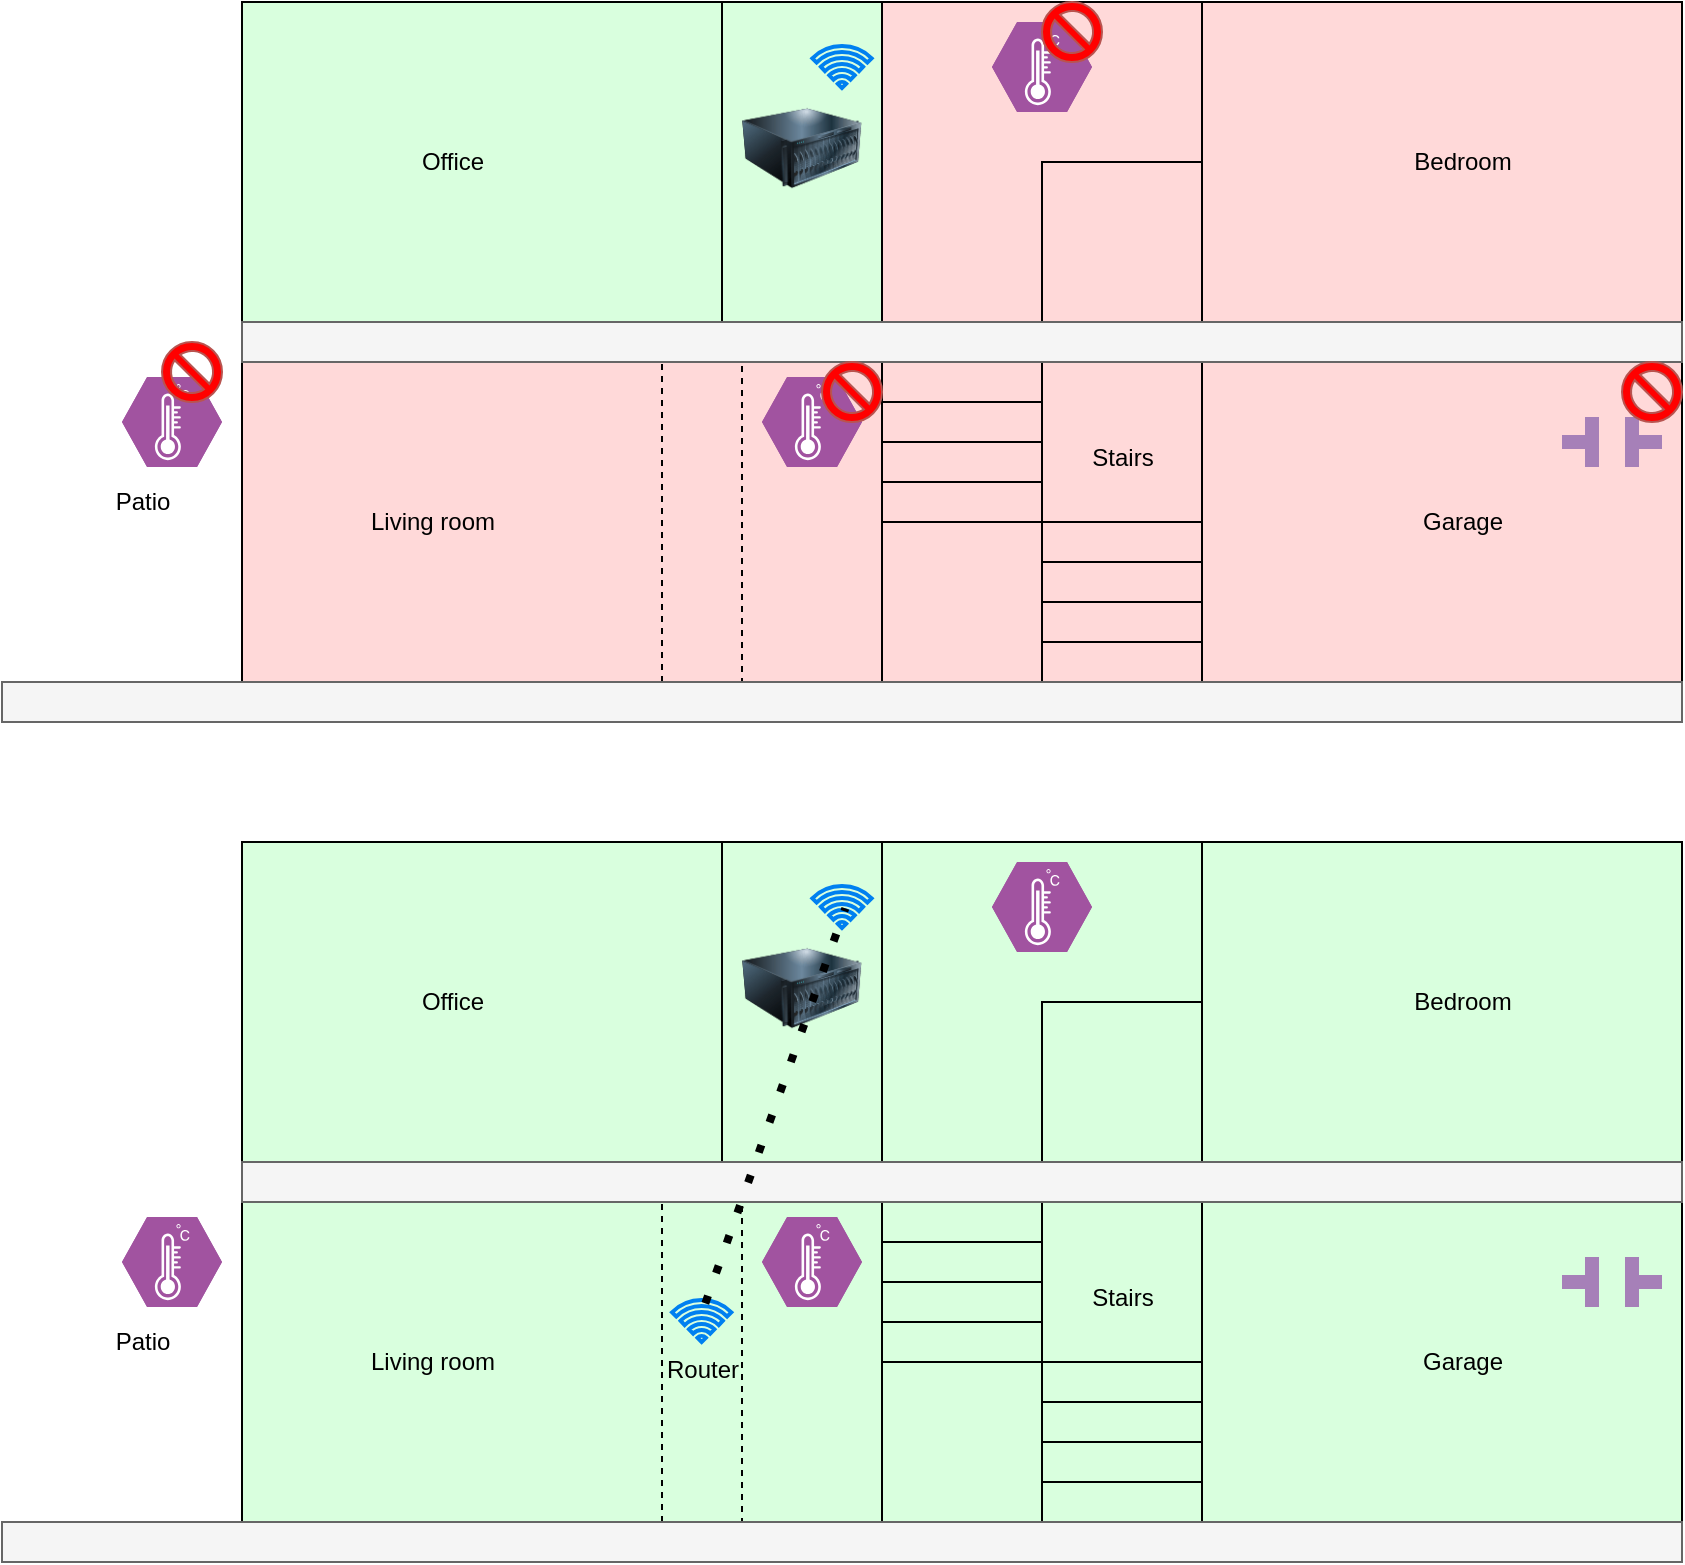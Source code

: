 <mxfile version="15.7.3" type="device"><diagram id="mrCY3pdRTJSbkosbon57" name="Page-1"><mxGraphModel dx="1185" dy="721" grid="1" gridSize="10" guides="1" tooltips="1" connect="1" arrows="1" fold="1" page="0" pageScale="1" pageWidth="850" pageHeight="1100" math="0" shadow="0"><root><mxCell id="0"/><mxCell id="1" parent="0"/><mxCell id="XnxTbvLC11wEhBSx7nWv-3" value="" style="rounded=0;whiteSpace=wrap;html=1;fillColor=#FFD9D9;" vertex="1" parent="1"><mxGeometry x="480" y="260" width="160" height="160" as="geometry"/></mxCell><mxCell id="XnxTbvLC11wEhBSx7nWv-6" value="" style="rounded=0;whiteSpace=wrap;html=1;fillColor=#FFD9D9;" vertex="1" parent="1"><mxGeometry x="160" y="440" width="480" height="160" as="geometry"/></mxCell><mxCell id="XnxTbvLC11wEhBSx7nWv-17" value="" style="rounded=0;whiteSpace=wrap;html=1;fillColor=#FFD9D9;" vertex="1" parent="1"><mxGeometry x="480" y="440" width="160" height="160" as="geometry"/></mxCell><mxCell id="XnxTbvLC11wEhBSx7nWv-1" value="" style="rounded=0;whiteSpace=wrap;html=1;fillColor=#D9FFDE;" vertex="1" parent="1"><mxGeometry x="160" y="260" width="320" height="160" as="geometry"/></mxCell><mxCell id="XnxTbvLC11wEhBSx7nWv-2" value="" style="rounded=0;whiteSpace=wrap;html=1;fillColor=#D9FFDE;" vertex="1" parent="1"><mxGeometry x="400" y="260" width="80" height="160" as="geometry"/></mxCell><mxCell id="XnxTbvLC11wEhBSx7nWv-4" value="" style="rounded=0;whiteSpace=wrap;html=1;fillColor=#FFD9D9;" vertex="1" parent="1"><mxGeometry x="640" y="260" width="240" height="160" as="geometry"/></mxCell><mxCell id="XnxTbvLC11wEhBSx7nWv-5" value="" style="rounded=0;whiteSpace=wrap;html=1;fillColor=#FFD9D9;" vertex="1" parent="1"><mxGeometry x="640" y="440" width="240" height="160" as="geometry"/></mxCell><mxCell id="XnxTbvLC11wEhBSx7nWv-7" value="" style="rounded=0;whiteSpace=wrap;html=1;fillColor=none;dashed=1;" vertex="1" parent="1"><mxGeometry x="370" y="440" width="40" height="160" as="geometry"/></mxCell><mxCell id="XnxTbvLC11wEhBSx7nWv-8" value="" style="rounded=0;whiteSpace=wrap;html=1;fillColor=none;" vertex="1" parent="1"><mxGeometry x="480" y="440" width="80" height="20" as="geometry"/></mxCell><mxCell id="XnxTbvLC11wEhBSx7nWv-10" value="" style="rounded=0;whiteSpace=wrap;html=1;fillColor=none;" vertex="1" parent="1"><mxGeometry x="480" y="460" width="80" height="20" as="geometry"/></mxCell><mxCell id="XnxTbvLC11wEhBSx7nWv-11" value="" style="rounded=0;whiteSpace=wrap;html=1;fillColor=none;" vertex="1" parent="1"><mxGeometry x="480" y="480" width="80" height="20" as="geometry"/></mxCell><mxCell id="XnxTbvLC11wEhBSx7nWv-12" value="" style="rounded=0;whiteSpace=wrap;html=1;fillColor=none;" vertex="1" parent="1"><mxGeometry x="480" y="500" width="80" height="20" as="geometry"/></mxCell><mxCell id="XnxTbvLC11wEhBSx7nWv-13" value="" style="rounded=0;whiteSpace=wrap;html=1;fillColor=none;" vertex="1" parent="1"><mxGeometry x="560" y="520" width="80" height="20" as="geometry"/></mxCell><mxCell id="XnxTbvLC11wEhBSx7nWv-14" value="" style="rounded=0;whiteSpace=wrap;html=1;fillColor=none;" vertex="1" parent="1"><mxGeometry x="560" y="540" width="80" height="20" as="geometry"/></mxCell><mxCell id="XnxTbvLC11wEhBSx7nWv-15" value="" style="rounded=0;whiteSpace=wrap;html=1;fillColor=none;" vertex="1" parent="1"><mxGeometry x="560" y="560" width="80" height="20" as="geometry"/></mxCell><mxCell id="XnxTbvLC11wEhBSx7nWv-16" value="" style="rounded=0;whiteSpace=wrap;html=1;fillColor=none;" vertex="1" parent="1"><mxGeometry x="560" y="580" width="80" height="20" as="geometry"/></mxCell><mxCell id="XnxTbvLC11wEhBSx7nWv-18" value="Stairs" style="text;html=1;align=center;verticalAlign=middle;resizable=0;points=[];autosize=1;strokeColor=none;fillColor=none;" vertex="1" parent="1"><mxGeometry x="575" y="478" width="50" height="20" as="geometry"/></mxCell><mxCell id="XnxTbvLC11wEhBSx7nWv-19" value="Office" style="text;html=1;align=center;verticalAlign=middle;resizable=0;points=[];autosize=1;strokeColor=none;fillColor=none;" vertex="1" parent="1"><mxGeometry x="240" y="330" width="50" height="20" as="geometry"/></mxCell><mxCell id="XnxTbvLC11wEhBSx7nWv-20" value="Living room" style="text;html=1;align=center;verticalAlign=middle;resizable=0;points=[];autosize=1;strokeColor=none;fillColor=none;" vertex="1" parent="1"><mxGeometry x="215" y="510" width="80" height="20" as="geometry"/></mxCell><mxCell id="XnxTbvLC11wEhBSx7nWv-21" value="Patio" style="text;html=1;align=center;verticalAlign=middle;resizable=0;points=[];autosize=1;strokeColor=none;fillColor=none;" vertex="1" parent="1"><mxGeometry x="90" y="500" width="40" height="20" as="geometry"/></mxCell><mxCell id="XnxTbvLC11wEhBSx7nWv-22" value="Garage" style="text;html=1;align=center;verticalAlign=middle;resizable=0;points=[];autosize=1;strokeColor=none;fillColor=none;" vertex="1" parent="1"><mxGeometry x="740" y="510" width="60" height="20" as="geometry"/></mxCell><mxCell id="XnxTbvLC11wEhBSx7nWv-23" value="Bedroom" style="text;html=1;align=center;verticalAlign=middle;resizable=0;points=[];autosize=1;strokeColor=none;fillColor=none;" vertex="1" parent="1"><mxGeometry x="740" y="330" width="60" height="20" as="geometry"/></mxCell><mxCell id="XnxTbvLC11wEhBSx7nWv-27" value="" style="verticalLabelPosition=bottom;sketch=0;html=1;fillColor=#A153A0;strokeColor=#ffffff;verticalAlign=top;align=center;points=[[0,0.5,0],[0.125,0.25,0],[0.25,0,0],[0.5,0,0],[0.75,0,0],[0.875,0.25,0],[1,0.5,0],[0.875,0.75,0],[0.75,1,0],[0.5,1,0],[0.125,0.75,0]];pointerEvents=1;shape=mxgraph.cisco_safe.compositeIcon;bgIcon=mxgraph.cisco_safe.design.blank_device;resIcon=mxgraph.cisco_safe.design.sensor;fontColor=default;" vertex="1" parent="1"><mxGeometry x="420" y="447.5" width="50" height="45" as="geometry"/></mxCell><mxCell id="XnxTbvLC11wEhBSx7nWv-28" value="" style="verticalLabelPosition=bottom;sketch=0;html=1;fillColor=#A153A0;strokeColor=#ffffff;verticalAlign=top;align=center;points=[[0,0.5,0],[0.125,0.25,0],[0.25,0,0],[0.5,0,0],[0.75,0,0],[0.875,0.25,0],[1,0.5,0],[0.875,0.75,0],[0.75,1,0],[0.5,1,0],[0.125,0.75,0]];pointerEvents=1;shape=mxgraph.cisco_safe.compositeIcon;bgIcon=mxgraph.cisco_safe.design.blank_device;resIcon=mxgraph.cisco_safe.design.sensor;fontColor=default;" vertex="1" parent="1"><mxGeometry x="100" y="447.5" width="50" height="45" as="geometry"/></mxCell><mxCell id="XnxTbvLC11wEhBSx7nWv-29" value="" style="verticalLabelPosition=bottom;sketch=0;html=1;fillColor=#A153A0;strokeColor=#ffffff;verticalAlign=top;align=center;points=[[0,0.5,0],[0.125,0.25,0],[0.25,0,0],[0.5,0,0],[0.75,0,0],[0.875,0.25,0],[1,0.5,0],[0.875,0.75,0],[0.75,1,0],[0.5,1,0],[0.125,0.75,0]];pointerEvents=1;shape=mxgraph.cisco_safe.compositeIcon;bgIcon=mxgraph.cisco_safe.design.blank_device;resIcon=mxgraph.cisco_safe.design.sensor;fontColor=default;" vertex="1" parent="1"><mxGeometry x="535" y="270" width="50" height="45" as="geometry"/></mxCell><mxCell id="XnxTbvLC11wEhBSx7nWv-30" value="" style="rounded=0;whiteSpace=wrap;html=1;fillColor=#FFD9D9;" vertex="1" parent="1"><mxGeometry x="560" y="340" width="80" height="80" as="geometry"/></mxCell><mxCell id="XnxTbvLC11wEhBSx7nWv-31" value="" style="pointerEvents=1;verticalLabelPosition=bottom;shadow=0;dashed=0;align=center;html=1;verticalAlign=top;shape=mxgraph.electrical.plc_ladder.contact;fillColor=default;strokeColor=#A680B8;strokeWidth=7;" vertex="1" parent="1"><mxGeometry x="820" y="467.5" width="50" height="25" as="geometry"/></mxCell><mxCell id="XnxTbvLC11wEhBSx7nWv-33" value="" style="image;html=1;image=img/lib/clip_art/computers/Server_128x128.png;fontColor=default;strokeColor=#A680B8;strokeWidth=7;fillColor=default;" vertex="1" parent="1"><mxGeometry x="410" y="303" width="60" height="60" as="geometry"/></mxCell><mxCell id="XnxTbvLC11wEhBSx7nWv-34" value="" style="rounded=0;whiteSpace=wrap;html=1;fontColor=#333333;strokeColor=#666666;strokeWidth=1;fillColor=#f5f5f5;" vertex="1" parent="1"><mxGeometry x="160" y="420" width="720" height="20" as="geometry"/></mxCell><mxCell id="XnxTbvLC11wEhBSx7nWv-35" value="" style="verticalLabelPosition=bottom;verticalAlign=top;html=1;shape=mxgraph.basic.no_symbol;strokeColor=#b85450;strokeWidth=1;fillColor=#FF0000;" vertex="1" parent="1"><mxGeometry x="120" y="430" width="30" height="30" as="geometry"/></mxCell><mxCell id="XnxTbvLC11wEhBSx7nWv-36" value="" style="verticalLabelPosition=bottom;verticalAlign=top;html=1;shape=mxgraph.basic.no_symbol;strokeColor=#b85450;strokeWidth=1;fillColor=#FF0000;" vertex="1" parent="1"><mxGeometry x="450" y="440" width="30" height="30" as="geometry"/></mxCell><mxCell id="XnxTbvLC11wEhBSx7nWv-37" value="" style="verticalLabelPosition=bottom;verticalAlign=top;html=1;shape=mxgraph.basic.no_symbol;strokeColor=#b85450;strokeWidth=1;fillColor=#FF0000;" vertex="1" parent="1"><mxGeometry x="560" y="260" width="30" height="30" as="geometry"/></mxCell><mxCell id="XnxTbvLC11wEhBSx7nWv-38" value="" style="verticalLabelPosition=bottom;verticalAlign=top;html=1;shape=mxgraph.basic.no_symbol;strokeColor=#b85450;strokeWidth=1;fillColor=#FF0000;" vertex="1" parent="1"><mxGeometry x="850" y="440" width="30" height="30" as="geometry"/></mxCell><mxCell id="XnxTbvLC11wEhBSx7nWv-39" value="" style="rounded=0;whiteSpace=wrap;html=1;fontColor=#333333;strokeColor=#666666;strokeWidth=1;fillColor=#f5f5f5;" vertex="1" parent="1"><mxGeometry x="40" y="600" width="840" height="20" as="geometry"/></mxCell><mxCell id="XnxTbvLC11wEhBSx7nWv-40" value="" style="html=1;verticalLabelPosition=bottom;align=center;labelBackgroundColor=#ffffff;verticalAlign=top;strokeWidth=2;strokeColor=#0080F0;shadow=0;dashed=0;shape=mxgraph.ios7.icons.wifi;pointerEvents=1;fontColor=default;fillColor=none;" vertex="1" parent="1"><mxGeometry x="445.15" y="282" width="29.7" height="21" as="geometry"/></mxCell><mxCell id="XnxTbvLC11wEhBSx7nWv-41" value="" style="rounded=0;whiteSpace=wrap;html=1;fillColor=#D9FFDE;" vertex="1" parent="1"><mxGeometry x="480" y="680" width="160" height="160" as="geometry"/></mxCell><mxCell id="XnxTbvLC11wEhBSx7nWv-42" value="" style="rounded=0;whiteSpace=wrap;html=1;fillColor=#D9FFDE;" vertex="1" parent="1"><mxGeometry x="160" y="860" width="480" height="160" as="geometry"/></mxCell><mxCell id="XnxTbvLC11wEhBSx7nWv-43" value="" style="rounded=0;whiteSpace=wrap;html=1;fillColor=#D9FFDE;" vertex="1" parent="1"><mxGeometry x="480" y="860" width="160" height="160" as="geometry"/></mxCell><mxCell id="XnxTbvLC11wEhBSx7nWv-44" value="" style="rounded=0;whiteSpace=wrap;html=1;fillColor=#D9FFDE;" vertex="1" parent="1"><mxGeometry x="160" y="680" width="320" height="160" as="geometry"/></mxCell><mxCell id="XnxTbvLC11wEhBSx7nWv-45" value="" style="rounded=0;whiteSpace=wrap;html=1;fillColor=#D9FFDE;" vertex="1" parent="1"><mxGeometry x="400" y="680" width="80" height="160" as="geometry"/></mxCell><mxCell id="XnxTbvLC11wEhBSx7nWv-46" value="" style="rounded=0;whiteSpace=wrap;html=1;fillColor=#D9FFDE;" vertex="1" parent="1"><mxGeometry x="640" y="680" width="240" height="160" as="geometry"/></mxCell><mxCell id="XnxTbvLC11wEhBSx7nWv-47" value="" style="rounded=0;whiteSpace=wrap;html=1;fillColor=#D9FFDE;" vertex="1" parent="1"><mxGeometry x="640" y="860" width="240" height="160" as="geometry"/></mxCell><mxCell id="XnxTbvLC11wEhBSx7nWv-48" value="" style="rounded=0;whiteSpace=wrap;html=1;fillColor=none;dashed=1;" vertex="1" parent="1"><mxGeometry x="370" y="860" width="40" height="160" as="geometry"/></mxCell><mxCell id="XnxTbvLC11wEhBSx7nWv-49" value="" style="rounded=0;whiteSpace=wrap;html=1;fillColor=none;" vertex="1" parent="1"><mxGeometry x="480" y="860" width="80" height="20" as="geometry"/></mxCell><mxCell id="XnxTbvLC11wEhBSx7nWv-50" value="" style="rounded=0;whiteSpace=wrap;html=1;fillColor=none;" vertex="1" parent="1"><mxGeometry x="480" y="880" width="80" height="20" as="geometry"/></mxCell><mxCell id="XnxTbvLC11wEhBSx7nWv-51" value="" style="rounded=0;whiteSpace=wrap;html=1;fillColor=none;" vertex="1" parent="1"><mxGeometry x="480" y="900" width="80" height="20" as="geometry"/></mxCell><mxCell id="XnxTbvLC11wEhBSx7nWv-52" value="" style="rounded=0;whiteSpace=wrap;html=1;fillColor=none;" vertex="1" parent="1"><mxGeometry x="480" y="920" width="80" height="20" as="geometry"/></mxCell><mxCell id="XnxTbvLC11wEhBSx7nWv-53" value="" style="rounded=0;whiteSpace=wrap;html=1;fillColor=none;" vertex="1" parent="1"><mxGeometry x="560" y="940" width="80" height="20" as="geometry"/></mxCell><mxCell id="XnxTbvLC11wEhBSx7nWv-54" value="" style="rounded=0;whiteSpace=wrap;html=1;fillColor=none;" vertex="1" parent="1"><mxGeometry x="560" y="960" width="80" height="20" as="geometry"/></mxCell><mxCell id="XnxTbvLC11wEhBSx7nWv-55" value="" style="rounded=0;whiteSpace=wrap;html=1;fillColor=none;" vertex="1" parent="1"><mxGeometry x="560" y="980" width="80" height="20" as="geometry"/></mxCell><mxCell id="XnxTbvLC11wEhBSx7nWv-56" value="" style="rounded=0;whiteSpace=wrap;html=1;fillColor=none;" vertex="1" parent="1"><mxGeometry x="560" y="1000" width="80" height="20" as="geometry"/></mxCell><mxCell id="XnxTbvLC11wEhBSx7nWv-57" value="Stairs" style="text;html=1;align=center;verticalAlign=middle;resizable=0;points=[];autosize=1;strokeColor=none;fillColor=none;" vertex="1" parent="1"><mxGeometry x="575" y="898" width="50" height="20" as="geometry"/></mxCell><mxCell id="XnxTbvLC11wEhBSx7nWv-58" value="Office" style="text;html=1;align=center;verticalAlign=middle;resizable=0;points=[];autosize=1;strokeColor=none;fillColor=none;" vertex="1" parent="1"><mxGeometry x="240" y="750" width="50" height="20" as="geometry"/></mxCell><mxCell id="XnxTbvLC11wEhBSx7nWv-59" value="Living room" style="text;html=1;align=center;verticalAlign=middle;resizable=0;points=[];autosize=1;strokeColor=none;fillColor=none;" vertex="1" parent="1"><mxGeometry x="215" y="930" width="80" height="20" as="geometry"/></mxCell><mxCell id="XnxTbvLC11wEhBSx7nWv-60" value="Patio" style="text;html=1;align=center;verticalAlign=middle;resizable=0;points=[];autosize=1;strokeColor=none;fillColor=none;" vertex="1" parent="1"><mxGeometry x="90" y="920" width="40" height="20" as="geometry"/></mxCell><mxCell id="XnxTbvLC11wEhBSx7nWv-61" value="Garage" style="text;html=1;align=center;verticalAlign=middle;resizable=0;points=[];autosize=1;strokeColor=none;fillColor=none;" vertex="1" parent="1"><mxGeometry x="740" y="930" width="60" height="20" as="geometry"/></mxCell><mxCell id="XnxTbvLC11wEhBSx7nWv-62" value="Bedroom" style="text;html=1;align=center;verticalAlign=middle;resizable=0;points=[];autosize=1;strokeColor=none;fillColor=none;" vertex="1" parent="1"><mxGeometry x="740" y="750" width="60" height="20" as="geometry"/></mxCell><mxCell id="XnxTbvLC11wEhBSx7nWv-63" value="" style="verticalLabelPosition=bottom;sketch=0;html=1;fillColor=#A153A0;strokeColor=#ffffff;verticalAlign=top;align=center;points=[[0,0.5,0],[0.125,0.25,0],[0.25,0,0],[0.5,0,0],[0.75,0,0],[0.875,0.25,0],[1,0.5,0],[0.875,0.75,0],[0.75,1,0],[0.5,1,0],[0.125,0.75,0]];pointerEvents=1;shape=mxgraph.cisco_safe.compositeIcon;bgIcon=mxgraph.cisco_safe.design.blank_device;resIcon=mxgraph.cisco_safe.design.sensor;fontColor=default;" vertex="1" parent="1"><mxGeometry x="420" y="867.5" width="50" height="45" as="geometry"/></mxCell><mxCell id="XnxTbvLC11wEhBSx7nWv-64" value="" style="verticalLabelPosition=bottom;sketch=0;html=1;fillColor=#A153A0;strokeColor=#ffffff;verticalAlign=top;align=center;points=[[0,0.5,0],[0.125,0.25,0],[0.25,0,0],[0.5,0,0],[0.75,0,0],[0.875,0.25,0],[1,0.5,0],[0.875,0.75,0],[0.75,1,0],[0.5,1,0],[0.125,0.75,0]];pointerEvents=1;shape=mxgraph.cisco_safe.compositeIcon;bgIcon=mxgraph.cisco_safe.design.blank_device;resIcon=mxgraph.cisco_safe.design.sensor;fontColor=default;" vertex="1" parent="1"><mxGeometry x="100" y="867.5" width="50" height="45" as="geometry"/></mxCell><mxCell id="XnxTbvLC11wEhBSx7nWv-65" value="" style="verticalLabelPosition=bottom;sketch=0;html=1;fillColor=#A153A0;strokeColor=#ffffff;verticalAlign=top;align=center;points=[[0,0.5,0],[0.125,0.25,0],[0.25,0,0],[0.5,0,0],[0.75,0,0],[0.875,0.25,0],[1,0.5,0],[0.875,0.75,0],[0.75,1,0],[0.5,1,0],[0.125,0.75,0]];pointerEvents=1;shape=mxgraph.cisco_safe.compositeIcon;bgIcon=mxgraph.cisco_safe.design.blank_device;resIcon=mxgraph.cisco_safe.design.sensor;fontColor=default;" vertex="1" parent="1"><mxGeometry x="535" y="690" width="50" height="45" as="geometry"/></mxCell><mxCell id="XnxTbvLC11wEhBSx7nWv-66" value="" style="rounded=0;whiteSpace=wrap;html=1;fillColor=#D9FFDE;" vertex="1" parent="1"><mxGeometry x="560" y="760" width="80" height="80" as="geometry"/></mxCell><mxCell id="XnxTbvLC11wEhBSx7nWv-67" value="" style="pointerEvents=1;verticalLabelPosition=bottom;shadow=0;dashed=0;align=center;html=1;verticalAlign=top;shape=mxgraph.electrical.plc_ladder.contact;fillColor=default;strokeColor=#A680B8;strokeWidth=7;" vertex="1" parent="1"><mxGeometry x="820" y="887.5" width="50" height="25" as="geometry"/></mxCell><mxCell id="XnxTbvLC11wEhBSx7nWv-68" value="" style="image;html=1;image=img/lib/clip_art/computers/Server_128x128.png;fontColor=default;strokeColor=#A680B8;strokeWidth=7;fillColor=default;" vertex="1" parent="1"><mxGeometry x="410" y="723" width="60" height="60" as="geometry"/></mxCell><mxCell id="XnxTbvLC11wEhBSx7nWv-69" value="" style="rounded=0;whiteSpace=wrap;html=1;fontColor=#333333;strokeColor=#666666;strokeWidth=1;fillColor=#f5f5f5;" vertex="1" parent="1"><mxGeometry x="160" y="840" width="720" height="20" as="geometry"/></mxCell><mxCell id="XnxTbvLC11wEhBSx7nWv-74" value="" style="rounded=0;whiteSpace=wrap;html=1;fontColor=#333333;strokeColor=#666666;strokeWidth=1;fillColor=#f5f5f5;" vertex="1" parent="1"><mxGeometry x="40" y="1020" width="840" height="20" as="geometry"/></mxCell><mxCell id="XnxTbvLC11wEhBSx7nWv-75" value="" style="html=1;verticalLabelPosition=bottom;align=center;labelBackgroundColor=#ffffff;verticalAlign=top;strokeWidth=2;strokeColor=#0080F0;shadow=0;dashed=0;shape=mxgraph.ios7.icons.wifi;pointerEvents=1;fontColor=default;fillColor=none;" vertex="1" parent="1"><mxGeometry x="445.15" y="702" width="29.7" height="21" as="geometry"/></mxCell><mxCell id="XnxTbvLC11wEhBSx7nWv-76" value="Router" style="html=1;verticalLabelPosition=bottom;align=center;labelBackgroundColor=none;verticalAlign=top;strokeWidth=2;strokeColor=#0080F0;shadow=0;dashed=0;shape=mxgraph.ios7.icons.wifi;pointerEvents=1;fontColor=default;fillColor=none;" vertex="1" parent="1"><mxGeometry x="375" y="909" width="29.7" height="21" as="geometry"/></mxCell><mxCell id="XnxTbvLC11wEhBSx7nWv-77" value="" style="endArrow=none;dashed=1;html=1;dashPattern=1 3;strokeWidth=4;rounded=0;fontColor=default;entryX=0.556;entryY=0.532;entryDx=0;entryDy=0;entryPerimeter=0;exitX=0.561;exitY=0.079;exitDx=0;exitDy=0;exitPerimeter=0;" edge="1" parent="1" source="XnxTbvLC11wEhBSx7nWv-76" target="XnxTbvLC11wEhBSx7nWv-75"><mxGeometry width="50" height="50" relative="1" as="geometry"><mxPoint x="50" y="830" as="sourcePoint"/><mxPoint x="100" y="780" as="targetPoint"/></mxGeometry></mxCell></root></mxGraphModel></diagram></mxfile>